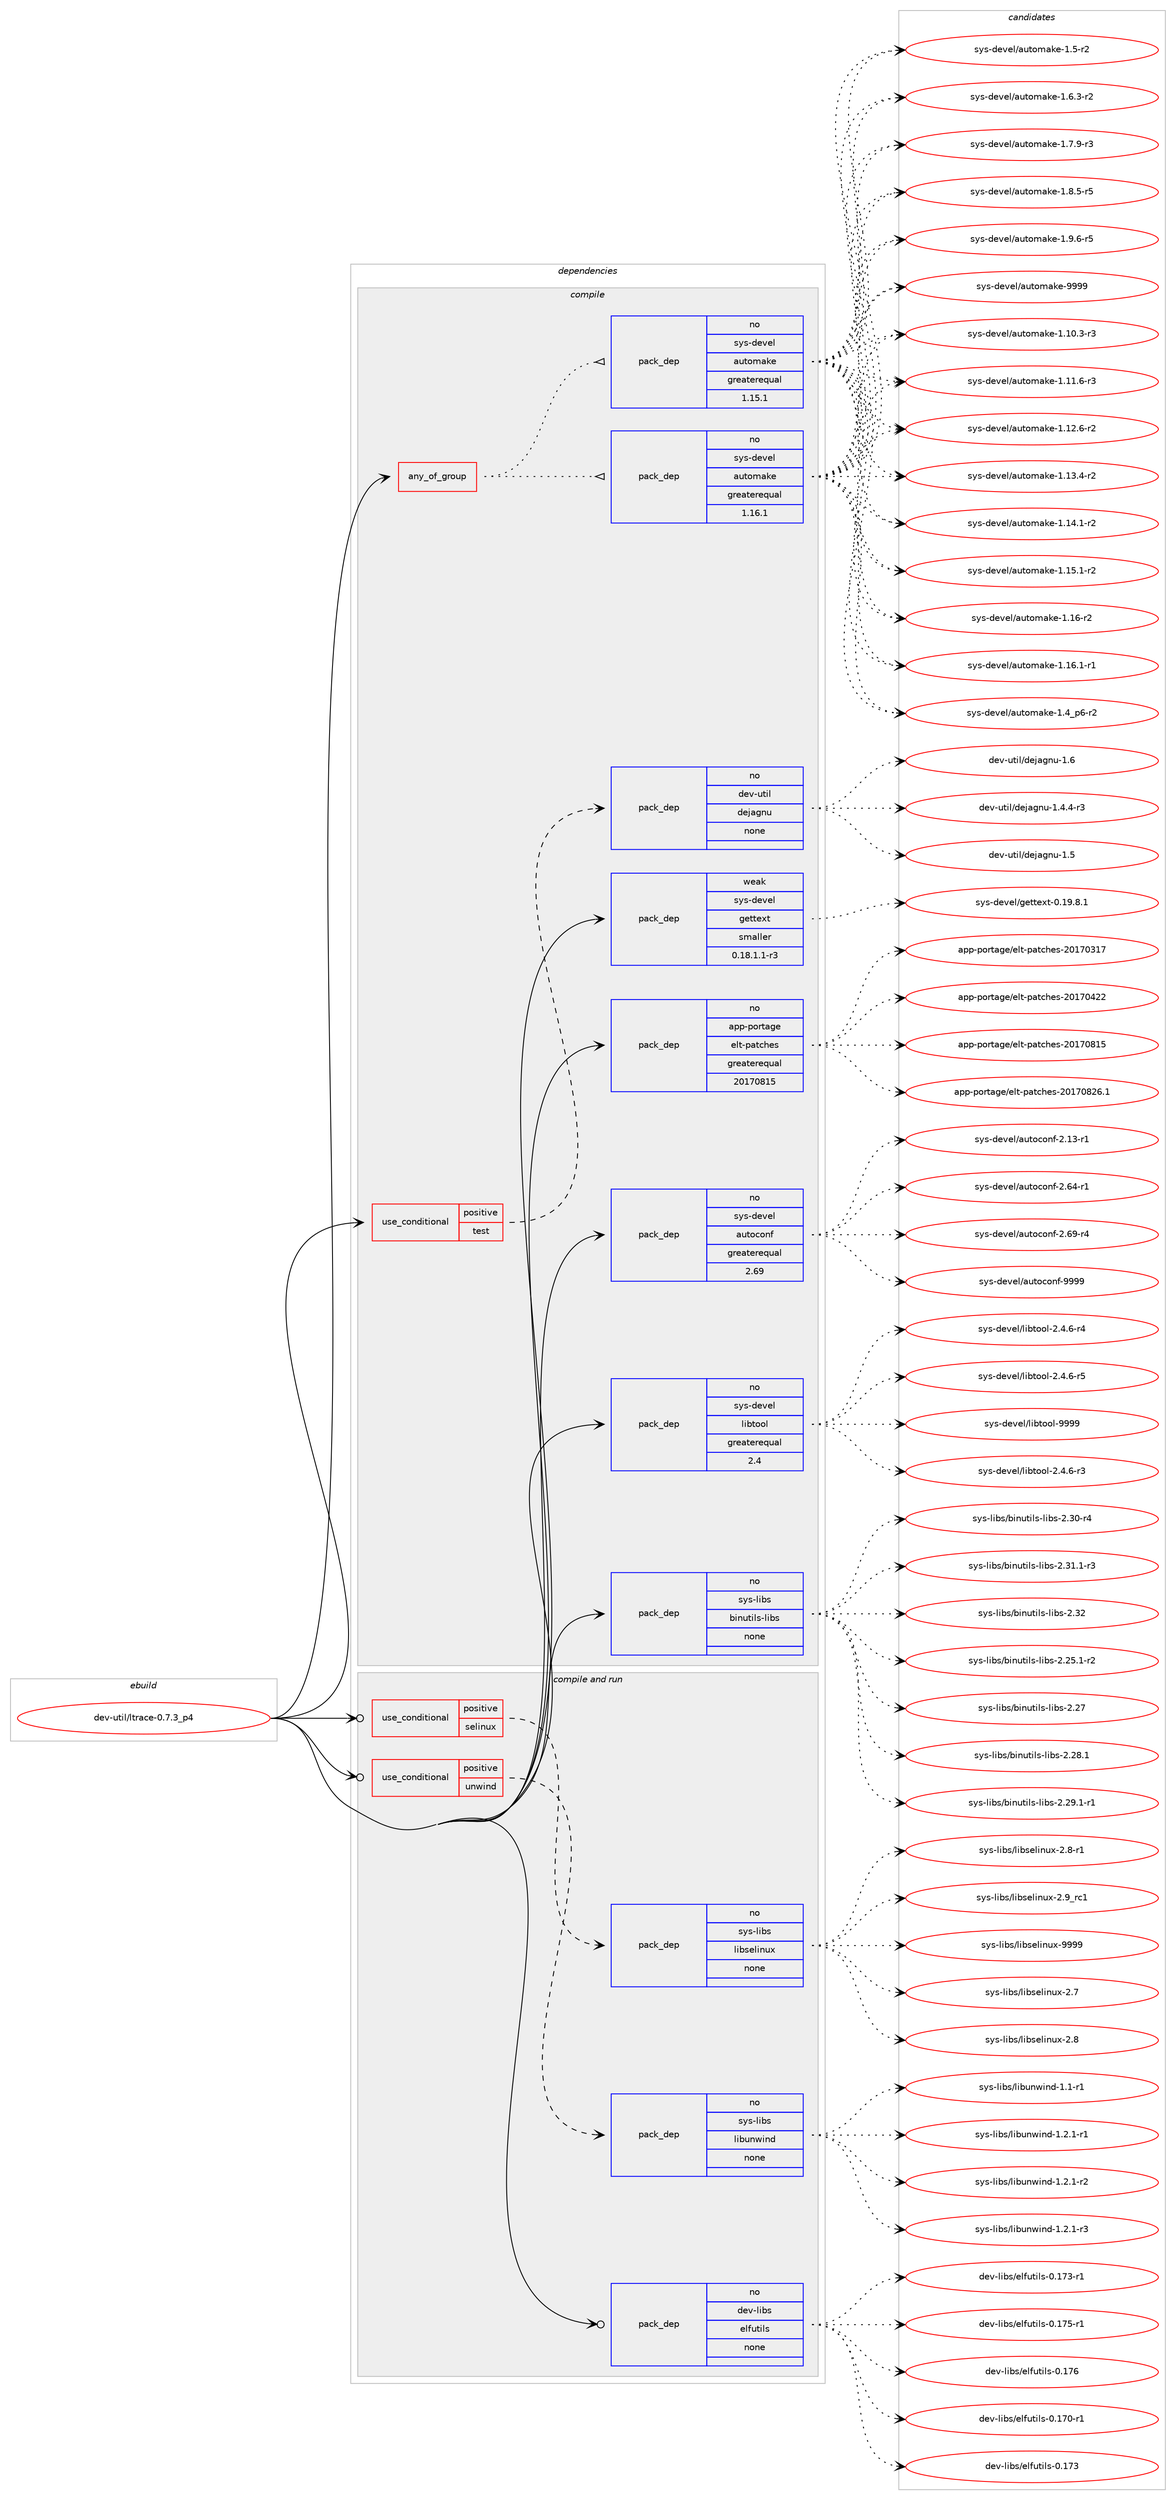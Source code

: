digraph prolog {

# *************
# Graph options
# *************

newrank=true;
concentrate=true;
compound=true;
graph [rankdir=LR,fontname=Helvetica,fontsize=10,ranksep=1.5];#, ranksep=2.5, nodesep=0.2];
edge  [arrowhead=vee];
node  [fontname=Helvetica,fontsize=10];

# **********
# The ebuild
# **********

subgraph cluster_leftcol {
color=gray;
rank=same;
label=<<i>ebuild</i>>;
id [label="dev-util/ltrace-0.7.3_p4", color=red, width=4, href="../dev-util/ltrace-0.7.3_p4.svg"];
}

# ****************
# The dependencies
# ****************

subgraph cluster_midcol {
color=gray;
label=<<i>dependencies</i>>;
subgraph cluster_compile {
fillcolor="#eeeeee";
style=filled;
label=<<i>compile</i>>;
subgraph any23084 {
dependency1547316 [label=<<TABLE BORDER="0" CELLBORDER="1" CELLSPACING="0" CELLPADDING="4"><TR><TD CELLPADDING="10">any_of_group</TD></TR></TABLE>>, shape=none, color=red];subgraph pack1098945 {
dependency1547317 [label=<<TABLE BORDER="0" CELLBORDER="1" CELLSPACING="0" CELLPADDING="4" WIDTH="220"><TR><TD ROWSPAN="6" CELLPADDING="30">pack_dep</TD></TR><TR><TD WIDTH="110">no</TD></TR><TR><TD>sys-devel</TD></TR><TR><TD>automake</TD></TR><TR><TD>greaterequal</TD></TR><TR><TD>1.16.1</TD></TR></TABLE>>, shape=none, color=blue];
}
dependency1547316:e -> dependency1547317:w [weight=20,style="dotted",arrowhead="oinv"];
subgraph pack1098946 {
dependency1547318 [label=<<TABLE BORDER="0" CELLBORDER="1" CELLSPACING="0" CELLPADDING="4" WIDTH="220"><TR><TD ROWSPAN="6" CELLPADDING="30">pack_dep</TD></TR><TR><TD WIDTH="110">no</TD></TR><TR><TD>sys-devel</TD></TR><TR><TD>automake</TD></TR><TR><TD>greaterequal</TD></TR><TR><TD>1.15.1</TD></TR></TABLE>>, shape=none, color=blue];
}
dependency1547316:e -> dependency1547318:w [weight=20,style="dotted",arrowhead="oinv"];
}
id:e -> dependency1547316:w [weight=20,style="solid",arrowhead="vee"];
subgraph cond424694 {
dependency1547319 [label=<<TABLE BORDER="0" CELLBORDER="1" CELLSPACING="0" CELLPADDING="4"><TR><TD ROWSPAN="3" CELLPADDING="10">use_conditional</TD></TR><TR><TD>positive</TD></TR><TR><TD>test</TD></TR></TABLE>>, shape=none, color=red];
subgraph pack1098947 {
dependency1547320 [label=<<TABLE BORDER="0" CELLBORDER="1" CELLSPACING="0" CELLPADDING="4" WIDTH="220"><TR><TD ROWSPAN="6" CELLPADDING="30">pack_dep</TD></TR><TR><TD WIDTH="110">no</TD></TR><TR><TD>dev-util</TD></TR><TR><TD>dejagnu</TD></TR><TR><TD>none</TD></TR><TR><TD></TD></TR></TABLE>>, shape=none, color=blue];
}
dependency1547319:e -> dependency1547320:w [weight=20,style="dashed",arrowhead="vee"];
}
id:e -> dependency1547319:w [weight=20,style="solid",arrowhead="vee"];
subgraph pack1098948 {
dependency1547321 [label=<<TABLE BORDER="0" CELLBORDER="1" CELLSPACING="0" CELLPADDING="4" WIDTH="220"><TR><TD ROWSPAN="6" CELLPADDING="30">pack_dep</TD></TR><TR><TD WIDTH="110">no</TD></TR><TR><TD>app-portage</TD></TR><TR><TD>elt-patches</TD></TR><TR><TD>greaterequal</TD></TR><TR><TD>20170815</TD></TR></TABLE>>, shape=none, color=blue];
}
id:e -> dependency1547321:w [weight=20,style="solid",arrowhead="vee"];
subgraph pack1098949 {
dependency1547322 [label=<<TABLE BORDER="0" CELLBORDER="1" CELLSPACING="0" CELLPADDING="4" WIDTH="220"><TR><TD ROWSPAN="6" CELLPADDING="30">pack_dep</TD></TR><TR><TD WIDTH="110">no</TD></TR><TR><TD>sys-devel</TD></TR><TR><TD>autoconf</TD></TR><TR><TD>greaterequal</TD></TR><TR><TD>2.69</TD></TR></TABLE>>, shape=none, color=blue];
}
id:e -> dependency1547322:w [weight=20,style="solid",arrowhead="vee"];
subgraph pack1098950 {
dependency1547323 [label=<<TABLE BORDER="0" CELLBORDER="1" CELLSPACING="0" CELLPADDING="4" WIDTH="220"><TR><TD ROWSPAN="6" CELLPADDING="30">pack_dep</TD></TR><TR><TD WIDTH="110">no</TD></TR><TR><TD>sys-devel</TD></TR><TR><TD>libtool</TD></TR><TR><TD>greaterequal</TD></TR><TR><TD>2.4</TD></TR></TABLE>>, shape=none, color=blue];
}
id:e -> dependency1547323:w [weight=20,style="solid",arrowhead="vee"];
subgraph pack1098951 {
dependency1547324 [label=<<TABLE BORDER="0" CELLBORDER="1" CELLSPACING="0" CELLPADDING="4" WIDTH="220"><TR><TD ROWSPAN="6" CELLPADDING="30">pack_dep</TD></TR><TR><TD WIDTH="110">no</TD></TR><TR><TD>sys-libs</TD></TR><TR><TD>binutils-libs</TD></TR><TR><TD>none</TD></TR><TR><TD></TD></TR></TABLE>>, shape=none, color=blue];
}
id:e -> dependency1547324:w [weight=20,style="solid",arrowhead="vee"];
subgraph pack1098952 {
dependency1547325 [label=<<TABLE BORDER="0" CELLBORDER="1" CELLSPACING="0" CELLPADDING="4" WIDTH="220"><TR><TD ROWSPAN="6" CELLPADDING="30">pack_dep</TD></TR><TR><TD WIDTH="110">weak</TD></TR><TR><TD>sys-devel</TD></TR><TR><TD>gettext</TD></TR><TR><TD>smaller</TD></TR><TR><TD>0.18.1.1-r3</TD></TR></TABLE>>, shape=none, color=blue];
}
id:e -> dependency1547325:w [weight=20,style="solid",arrowhead="vee"];
}
subgraph cluster_compileandrun {
fillcolor="#eeeeee";
style=filled;
label=<<i>compile and run</i>>;
subgraph cond424695 {
dependency1547326 [label=<<TABLE BORDER="0" CELLBORDER="1" CELLSPACING="0" CELLPADDING="4"><TR><TD ROWSPAN="3" CELLPADDING="10">use_conditional</TD></TR><TR><TD>positive</TD></TR><TR><TD>selinux</TD></TR></TABLE>>, shape=none, color=red];
subgraph pack1098953 {
dependency1547327 [label=<<TABLE BORDER="0" CELLBORDER="1" CELLSPACING="0" CELLPADDING="4" WIDTH="220"><TR><TD ROWSPAN="6" CELLPADDING="30">pack_dep</TD></TR><TR><TD WIDTH="110">no</TD></TR><TR><TD>sys-libs</TD></TR><TR><TD>libselinux</TD></TR><TR><TD>none</TD></TR><TR><TD></TD></TR></TABLE>>, shape=none, color=blue];
}
dependency1547326:e -> dependency1547327:w [weight=20,style="dashed",arrowhead="vee"];
}
id:e -> dependency1547326:w [weight=20,style="solid",arrowhead="odotvee"];
subgraph cond424696 {
dependency1547328 [label=<<TABLE BORDER="0" CELLBORDER="1" CELLSPACING="0" CELLPADDING="4"><TR><TD ROWSPAN="3" CELLPADDING="10">use_conditional</TD></TR><TR><TD>positive</TD></TR><TR><TD>unwind</TD></TR></TABLE>>, shape=none, color=red];
subgraph pack1098954 {
dependency1547329 [label=<<TABLE BORDER="0" CELLBORDER="1" CELLSPACING="0" CELLPADDING="4" WIDTH="220"><TR><TD ROWSPAN="6" CELLPADDING="30">pack_dep</TD></TR><TR><TD WIDTH="110">no</TD></TR><TR><TD>sys-libs</TD></TR><TR><TD>libunwind</TD></TR><TR><TD>none</TD></TR><TR><TD></TD></TR></TABLE>>, shape=none, color=blue];
}
dependency1547328:e -> dependency1547329:w [weight=20,style="dashed",arrowhead="vee"];
}
id:e -> dependency1547328:w [weight=20,style="solid",arrowhead="odotvee"];
subgraph pack1098955 {
dependency1547330 [label=<<TABLE BORDER="0" CELLBORDER="1" CELLSPACING="0" CELLPADDING="4" WIDTH="220"><TR><TD ROWSPAN="6" CELLPADDING="30">pack_dep</TD></TR><TR><TD WIDTH="110">no</TD></TR><TR><TD>dev-libs</TD></TR><TR><TD>elfutils</TD></TR><TR><TD>none</TD></TR><TR><TD></TD></TR></TABLE>>, shape=none, color=blue];
}
id:e -> dependency1547330:w [weight=20,style="solid",arrowhead="odotvee"];
}
subgraph cluster_run {
fillcolor="#eeeeee";
style=filled;
label=<<i>run</i>>;
}
}

# **************
# The candidates
# **************

subgraph cluster_choices {
rank=same;
color=gray;
label=<<i>candidates</i>>;

subgraph choice1098945 {
color=black;
nodesep=1;
choice11512111545100101118101108479711711611110997107101454946494846514511451 [label="sys-devel/automake-1.10.3-r3", color=red, width=4,href="../sys-devel/automake-1.10.3-r3.svg"];
choice11512111545100101118101108479711711611110997107101454946494946544511451 [label="sys-devel/automake-1.11.6-r3", color=red, width=4,href="../sys-devel/automake-1.11.6-r3.svg"];
choice11512111545100101118101108479711711611110997107101454946495046544511450 [label="sys-devel/automake-1.12.6-r2", color=red, width=4,href="../sys-devel/automake-1.12.6-r2.svg"];
choice11512111545100101118101108479711711611110997107101454946495146524511450 [label="sys-devel/automake-1.13.4-r2", color=red, width=4,href="../sys-devel/automake-1.13.4-r2.svg"];
choice11512111545100101118101108479711711611110997107101454946495246494511450 [label="sys-devel/automake-1.14.1-r2", color=red, width=4,href="../sys-devel/automake-1.14.1-r2.svg"];
choice11512111545100101118101108479711711611110997107101454946495346494511450 [label="sys-devel/automake-1.15.1-r2", color=red, width=4,href="../sys-devel/automake-1.15.1-r2.svg"];
choice1151211154510010111810110847971171161111099710710145494649544511450 [label="sys-devel/automake-1.16-r2", color=red, width=4,href="../sys-devel/automake-1.16-r2.svg"];
choice11512111545100101118101108479711711611110997107101454946495446494511449 [label="sys-devel/automake-1.16.1-r1", color=red, width=4,href="../sys-devel/automake-1.16.1-r1.svg"];
choice115121115451001011181011084797117116111109971071014549465295112544511450 [label="sys-devel/automake-1.4_p6-r2", color=red, width=4,href="../sys-devel/automake-1.4_p6-r2.svg"];
choice11512111545100101118101108479711711611110997107101454946534511450 [label="sys-devel/automake-1.5-r2", color=red, width=4,href="../sys-devel/automake-1.5-r2.svg"];
choice115121115451001011181011084797117116111109971071014549465446514511450 [label="sys-devel/automake-1.6.3-r2", color=red, width=4,href="../sys-devel/automake-1.6.3-r2.svg"];
choice115121115451001011181011084797117116111109971071014549465546574511451 [label="sys-devel/automake-1.7.9-r3", color=red, width=4,href="../sys-devel/automake-1.7.9-r3.svg"];
choice115121115451001011181011084797117116111109971071014549465646534511453 [label="sys-devel/automake-1.8.5-r5", color=red, width=4,href="../sys-devel/automake-1.8.5-r5.svg"];
choice115121115451001011181011084797117116111109971071014549465746544511453 [label="sys-devel/automake-1.9.6-r5", color=red, width=4,href="../sys-devel/automake-1.9.6-r5.svg"];
choice115121115451001011181011084797117116111109971071014557575757 [label="sys-devel/automake-9999", color=red, width=4,href="../sys-devel/automake-9999.svg"];
dependency1547317:e -> choice11512111545100101118101108479711711611110997107101454946494846514511451:w [style=dotted,weight="100"];
dependency1547317:e -> choice11512111545100101118101108479711711611110997107101454946494946544511451:w [style=dotted,weight="100"];
dependency1547317:e -> choice11512111545100101118101108479711711611110997107101454946495046544511450:w [style=dotted,weight="100"];
dependency1547317:e -> choice11512111545100101118101108479711711611110997107101454946495146524511450:w [style=dotted,weight="100"];
dependency1547317:e -> choice11512111545100101118101108479711711611110997107101454946495246494511450:w [style=dotted,weight="100"];
dependency1547317:e -> choice11512111545100101118101108479711711611110997107101454946495346494511450:w [style=dotted,weight="100"];
dependency1547317:e -> choice1151211154510010111810110847971171161111099710710145494649544511450:w [style=dotted,weight="100"];
dependency1547317:e -> choice11512111545100101118101108479711711611110997107101454946495446494511449:w [style=dotted,weight="100"];
dependency1547317:e -> choice115121115451001011181011084797117116111109971071014549465295112544511450:w [style=dotted,weight="100"];
dependency1547317:e -> choice11512111545100101118101108479711711611110997107101454946534511450:w [style=dotted,weight="100"];
dependency1547317:e -> choice115121115451001011181011084797117116111109971071014549465446514511450:w [style=dotted,weight="100"];
dependency1547317:e -> choice115121115451001011181011084797117116111109971071014549465546574511451:w [style=dotted,weight="100"];
dependency1547317:e -> choice115121115451001011181011084797117116111109971071014549465646534511453:w [style=dotted,weight="100"];
dependency1547317:e -> choice115121115451001011181011084797117116111109971071014549465746544511453:w [style=dotted,weight="100"];
dependency1547317:e -> choice115121115451001011181011084797117116111109971071014557575757:w [style=dotted,weight="100"];
}
subgraph choice1098946 {
color=black;
nodesep=1;
choice11512111545100101118101108479711711611110997107101454946494846514511451 [label="sys-devel/automake-1.10.3-r3", color=red, width=4,href="../sys-devel/automake-1.10.3-r3.svg"];
choice11512111545100101118101108479711711611110997107101454946494946544511451 [label="sys-devel/automake-1.11.6-r3", color=red, width=4,href="../sys-devel/automake-1.11.6-r3.svg"];
choice11512111545100101118101108479711711611110997107101454946495046544511450 [label="sys-devel/automake-1.12.6-r2", color=red, width=4,href="../sys-devel/automake-1.12.6-r2.svg"];
choice11512111545100101118101108479711711611110997107101454946495146524511450 [label="sys-devel/automake-1.13.4-r2", color=red, width=4,href="../sys-devel/automake-1.13.4-r2.svg"];
choice11512111545100101118101108479711711611110997107101454946495246494511450 [label="sys-devel/automake-1.14.1-r2", color=red, width=4,href="../sys-devel/automake-1.14.1-r2.svg"];
choice11512111545100101118101108479711711611110997107101454946495346494511450 [label="sys-devel/automake-1.15.1-r2", color=red, width=4,href="../sys-devel/automake-1.15.1-r2.svg"];
choice1151211154510010111810110847971171161111099710710145494649544511450 [label="sys-devel/automake-1.16-r2", color=red, width=4,href="../sys-devel/automake-1.16-r2.svg"];
choice11512111545100101118101108479711711611110997107101454946495446494511449 [label="sys-devel/automake-1.16.1-r1", color=red, width=4,href="../sys-devel/automake-1.16.1-r1.svg"];
choice115121115451001011181011084797117116111109971071014549465295112544511450 [label="sys-devel/automake-1.4_p6-r2", color=red, width=4,href="../sys-devel/automake-1.4_p6-r2.svg"];
choice11512111545100101118101108479711711611110997107101454946534511450 [label="sys-devel/automake-1.5-r2", color=red, width=4,href="../sys-devel/automake-1.5-r2.svg"];
choice115121115451001011181011084797117116111109971071014549465446514511450 [label="sys-devel/automake-1.6.3-r2", color=red, width=4,href="../sys-devel/automake-1.6.3-r2.svg"];
choice115121115451001011181011084797117116111109971071014549465546574511451 [label="sys-devel/automake-1.7.9-r3", color=red, width=4,href="../sys-devel/automake-1.7.9-r3.svg"];
choice115121115451001011181011084797117116111109971071014549465646534511453 [label="sys-devel/automake-1.8.5-r5", color=red, width=4,href="../sys-devel/automake-1.8.5-r5.svg"];
choice115121115451001011181011084797117116111109971071014549465746544511453 [label="sys-devel/automake-1.9.6-r5", color=red, width=4,href="../sys-devel/automake-1.9.6-r5.svg"];
choice115121115451001011181011084797117116111109971071014557575757 [label="sys-devel/automake-9999", color=red, width=4,href="../sys-devel/automake-9999.svg"];
dependency1547318:e -> choice11512111545100101118101108479711711611110997107101454946494846514511451:w [style=dotted,weight="100"];
dependency1547318:e -> choice11512111545100101118101108479711711611110997107101454946494946544511451:w [style=dotted,weight="100"];
dependency1547318:e -> choice11512111545100101118101108479711711611110997107101454946495046544511450:w [style=dotted,weight="100"];
dependency1547318:e -> choice11512111545100101118101108479711711611110997107101454946495146524511450:w [style=dotted,weight="100"];
dependency1547318:e -> choice11512111545100101118101108479711711611110997107101454946495246494511450:w [style=dotted,weight="100"];
dependency1547318:e -> choice11512111545100101118101108479711711611110997107101454946495346494511450:w [style=dotted,weight="100"];
dependency1547318:e -> choice1151211154510010111810110847971171161111099710710145494649544511450:w [style=dotted,weight="100"];
dependency1547318:e -> choice11512111545100101118101108479711711611110997107101454946495446494511449:w [style=dotted,weight="100"];
dependency1547318:e -> choice115121115451001011181011084797117116111109971071014549465295112544511450:w [style=dotted,weight="100"];
dependency1547318:e -> choice11512111545100101118101108479711711611110997107101454946534511450:w [style=dotted,weight="100"];
dependency1547318:e -> choice115121115451001011181011084797117116111109971071014549465446514511450:w [style=dotted,weight="100"];
dependency1547318:e -> choice115121115451001011181011084797117116111109971071014549465546574511451:w [style=dotted,weight="100"];
dependency1547318:e -> choice115121115451001011181011084797117116111109971071014549465646534511453:w [style=dotted,weight="100"];
dependency1547318:e -> choice115121115451001011181011084797117116111109971071014549465746544511453:w [style=dotted,weight="100"];
dependency1547318:e -> choice115121115451001011181011084797117116111109971071014557575757:w [style=dotted,weight="100"];
}
subgraph choice1098947 {
color=black;
nodesep=1;
choice1001011184511711610510847100101106971031101174549465246524511451 [label="dev-util/dejagnu-1.4.4-r3", color=red, width=4,href="../dev-util/dejagnu-1.4.4-r3.svg"];
choice10010111845117116105108471001011069710311011745494653 [label="dev-util/dejagnu-1.5", color=red, width=4,href="../dev-util/dejagnu-1.5.svg"];
choice10010111845117116105108471001011069710311011745494654 [label="dev-util/dejagnu-1.6", color=red, width=4,href="../dev-util/dejagnu-1.6.svg"];
dependency1547320:e -> choice1001011184511711610510847100101106971031101174549465246524511451:w [style=dotted,weight="100"];
dependency1547320:e -> choice10010111845117116105108471001011069710311011745494653:w [style=dotted,weight="100"];
dependency1547320:e -> choice10010111845117116105108471001011069710311011745494654:w [style=dotted,weight="100"];
}
subgraph choice1098948 {
color=black;
nodesep=1;
choice97112112451121111141169710310147101108116451129711699104101115455048495548514955 [label="app-portage/elt-patches-20170317", color=red, width=4,href="../app-portage/elt-patches-20170317.svg"];
choice97112112451121111141169710310147101108116451129711699104101115455048495548525050 [label="app-portage/elt-patches-20170422", color=red, width=4,href="../app-portage/elt-patches-20170422.svg"];
choice97112112451121111141169710310147101108116451129711699104101115455048495548564953 [label="app-portage/elt-patches-20170815", color=red, width=4,href="../app-portage/elt-patches-20170815.svg"];
choice971121124511211111411697103101471011081164511297116991041011154550484955485650544649 [label="app-portage/elt-patches-20170826.1", color=red, width=4,href="../app-portage/elt-patches-20170826.1.svg"];
dependency1547321:e -> choice97112112451121111141169710310147101108116451129711699104101115455048495548514955:w [style=dotted,weight="100"];
dependency1547321:e -> choice97112112451121111141169710310147101108116451129711699104101115455048495548525050:w [style=dotted,weight="100"];
dependency1547321:e -> choice97112112451121111141169710310147101108116451129711699104101115455048495548564953:w [style=dotted,weight="100"];
dependency1547321:e -> choice971121124511211111411697103101471011081164511297116991041011154550484955485650544649:w [style=dotted,weight="100"];
}
subgraph choice1098949 {
color=black;
nodesep=1;
choice1151211154510010111810110847971171161119911111010245504649514511449 [label="sys-devel/autoconf-2.13-r1", color=red, width=4,href="../sys-devel/autoconf-2.13-r1.svg"];
choice1151211154510010111810110847971171161119911111010245504654524511449 [label="sys-devel/autoconf-2.64-r1", color=red, width=4,href="../sys-devel/autoconf-2.64-r1.svg"];
choice1151211154510010111810110847971171161119911111010245504654574511452 [label="sys-devel/autoconf-2.69-r4", color=red, width=4,href="../sys-devel/autoconf-2.69-r4.svg"];
choice115121115451001011181011084797117116111991111101024557575757 [label="sys-devel/autoconf-9999", color=red, width=4,href="../sys-devel/autoconf-9999.svg"];
dependency1547322:e -> choice1151211154510010111810110847971171161119911111010245504649514511449:w [style=dotted,weight="100"];
dependency1547322:e -> choice1151211154510010111810110847971171161119911111010245504654524511449:w [style=dotted,weight="100"];
dependency1547322:e -> choice1151211154510010111810110847971171161119911111010245504654574511452:w [style=dotted,weight="100"];
dependency1547322:e -> choice115121115451001011181011084797117116111991111101024557575757:w [style=dotted,weight="100"];
}
subgraph choice1098950 {
color=black;
nodesep=1;
choice1151211154510010111810110847108105981161111111084550465246544511451 [label="sys-devel/libtool-2.4.6-r3", color=red, width=4,href="../sys-devel/libtool-2.4.6-r3.svg"];
choice1151211154510010111810110847108105981161111111084550465246544511452 [label="sys-devel/libtool-2.4.6-r4", color=red, width=4,href="../sys-devel/libtool-2.4.6-r4.svg"];
choice1151211154510010111810110847108105981161111111084550465246544511453 [label="sys-devel/libtool-2.4.6-r5", color=red, width=4,href="../sys-devel/libtool-2.4.6-r5.svg"];
choice1151211154510010111810110847108105981161111111084557575757 [label="sys-devel/libtool-9999", color=red, width=4,href="../sys-devel/libtool-9999.svg"];
dependency1547323:e -> choice1151211154510010111810110847108105981161111111084550465246544511451:w [style=dotted,weight="100"];
dependency1547323:e -> choice1151211154510010111810110847108105981161111111084550465246544511452:w [style=dotted,weight="100"];
dependency1547323:e -> choice1151211154510010111810110847108105981161111111084550465246544511453:w [style=dotted,weight="100"];
dependency1547323:e -> choice1151211154510010111810110847108105981161111111084557575757:w [style=dotted,weight="100"];
}
subgraph choice1098951 {
color=black;
nodesep=1;
choice115121115451081059811547981051101171161051081154510810598115455046505346494511450 [label="sys-libs/binutils-libs-2.25.1-r2", color=red, width=4,href="../sys-libs/binutils-libs-2.25.1-r2.svg"];
choice1151211154510810598115479810511011711610510811545108105981154550465055 [label="sys-libs/binutils-libs-2.27", color=red, width=4,href="../sys-libs/binutils-libs-2.27.svg"];
choice11512111545108105981154798105110117116105108115451081059811545504650564649 [label="sys-libs/binutils-libs-2.28.1", color=red, width=4,href="../sys-libs/binutils-libs-2.28.1.svg"];
choice115121115451081059811547981051101171161051081154510810598115455046505746494511449 [label="sys-libs/binutils-libs-2.29.1-r1", color=red, width=4,href="../sys-libs/binutils-libs-2.29.1-r1.svg"];
choice11512111545108105981154798105110117116105108115451081059811545504651484511452 [label="sys-libs/binutils-libs-2.30-r4", color=red, width=4,href="../sys-libs/binutils-libs-2.30-r4.svg"];
choice115121115451081059811547981051101171161051081154510810598115455046514946494511451 [label="sys-libs/binutils-libs-2.31.1-r3", color=red, width=4,href="../sys-libs/binutils-libs-2.31.1-r3.svg"];
choice1151211154510810598115479810511011711610510811545108105981154550465150 [label="sys-libs/binutils-libs-2.32", color=red, width=4,href="../sys-libs/binutils-libs-2.32.svg"];
dependency1547324:e -> choice115121115451081059811547981051101171161051081154510810598115455046505346494511450:w [style=dotted,weight="100"];
dependency1547324:e -> choice1151211154510810598115479810511011711610510811545108105981154550465055:w [style=dotted,weight="100"];
dependency1547324:e -> choice11512111545108105981154798105110117116105108115451081059811545504650564649:w [style=dotted,weight="100"];
dependency1547324:e -> choice115121115451081059811547981051101171161051081154510810598115455046505746494511449:w [style=dotted,weight="100"];
dependency1547324:e -> choice11512111545108105981154798105110117116105108115451081059811545504651484511452:w [style=dotted,weight="100"];
dependency1547324:e -> choice115121115451081059811547981051101171161051081154510810598115455046514946494511451:w [style=dotted,weight="100"];
dependency1547324:e -> choice1151211154510810598115479810511011711610510811545108105981154550465150:w [style=dotted,weight="100"];
}
subgraph choice1098952 {
color=black;
nodesep=1;
choice1151211154510010111810110847103101116116101120116454846495746564649 [label="sys-devel/gettext-0.19.8.1", color=red, width=4,href="../sys-devel/gettext-0.19.8.1.svg"];
dependency1547325:e -> choice1151211154510010111810110847103101116116101120116454846495746564649:w [style=dotted,weight="100"];
}
subgraph choice1098953 {
color=black;
nodesep=1;
choice1151211154510810598115471081059811510110810511011712045504655 [label="sys-libs/libselinux-2.7", color=red, width=4,href="../sys-libs/libselinux-2.7.svg"];
choice1151211154510810598115471081059811510110810511011712045504656 [label="sys-libs/libselinux-2.8", color=red, width=4,href="../sys-libs/libselinux-2.8.svg"];
choice11512111545108105981154710810598115101108105110117120455046564511449 [label="sys-libs/libselinux-2.8-r1", color=red, width=4,href="../sys-libs/libselinux-2.8-r1.svg"];
choice1151211154510810598115471081059811510110810511011712045504657951149949 [label="sys-libs/libselinux-2.9_rc1", color=red, width=4,href="../sys-libs/libselinux-2.9_rc1.svg"];
choice115121115451081059811547108105981151011081051101171204557575757 [label="sys-libs/libselinux-9999", color=red, width=4,href="../sys-libs/libselinux-9999.svg"];
dependency1547327:e -> choice1151211154510810598115471081059811510110810511011712045504655:w [style=dotted,weight="100"];
dependency1547327:e -> choice1151211154510810598115471081059811510110810511011712045504656:w [style=dotted,weight="100"];
dependency1547327:e -> choice11512111545108105981154710810598115101108105110117120455046564511449:w [style=dotted,weight="100"];
dependency1547327:e -> choice1151211154510810598115471081059811510110810511011712045504657951149949:w [style=dotted,weight="100"];
dependency1547327:e -> choice115121115451081059811547108105981151011081051101171204557575757:w [style=dotted,weight="100"];
}
subgraph choice1098954 {
color=black;
nodesep=1;
choice11512111545108105981154710810598117110119105110100454946494511449 [label="sys-libs/libunwind-1.1-r1", color=red, width=4,href="../sys-libs/libunwind-1.1-r1.svg"];
choice115121115451081059811547108105981171101191051101004549465046494511449 [label="sys-libs/libunwind-1.2.1-r1", color=red, width=4,href="../sys-libs/libunwind-1.2.1-r1.svg"];
choice115121115451081059811547108105981171101191051101004549465046494511450 [label="sys-libs/libunwind-1.2.1-r2", color=red, width=4,href="../sys-libs/libunwind-1.2.1-r2.svg"];
choice115121115451081059811547108105981171101191051101004549465046494511451 [label="sys-libs/libunwind-1.2.1-r3", color=red, width=4,href="../sys-libs/libunwind-1.2.1-r3.svg"];
dependency1547329:e -> choice11512111545108105981154710810598117110119105110100454946494511449:w [style=dotted,weight="100"];
dependency1547329:e -> choice115121115451081059811547108105981171101191051101004549465046494511449:w [style=dotted,weight="100"];
dependency1547329:e -> choice115121115451081059811547108105981171101191051101004549465046494511450:w [style=dotted,weight="100"];
dependency1547329:e -> choice115121115451081059811547108105981171101191051101004549465046494511451:w [style=dotted,weight="100"];
}
subgraph choice1098955 {
color=black;
nodesep=1;
choice1001011184510810598115471011081021171161051081154548464955484511449 [label="dev-libs/elfutils-0.170-r1", color=red, width=4,href="../dev-libs/elfutils-0.170-r1.svg"];
choice100101118451081059811547101108102117116105108115454846495551 [label="dev-libs/elfutils-0.173", color=red, width=4,href="../dev-libs/elfutils-0.173.svg"];
choice1001011184510810598115471011081021171161051081154548464955514511449 [label="dev-libs/elfutils-0.173-r1", color=red, width=4,href="../dev-libs/elfutils-0.173-r1.svg"];
choice1001011184510810598115471011081021171161051081154548464955534511449 [label="dev-libs/elfutils-0.175-r1", color=red, width=4,href="../dev-libs/elfutils-0.175-r1.svg"];
choice100101118451081059811547101108102117116105108115454846495554 [label="dev-libs/elfutils-0.176", color=red, width=4,href="../dev-libs/elfutils-0.176.svg"];
dependency1547330:e -> choice1001011184510810598115471011081021171161051081154548464955484511449:w [style=dotted,weight="100"];
dependency1547330:e -> choice100101118451081059811547101108102117116105108115454846495551:w [style=dotted,weight="100"];
dependency1547330:e -> choice1001011184510810598115471011081021171161051081154548464955514511449:w [style=dotted,weight="100"];
dependency1547330:e -> choice1001011184510810598115471011081021171161051081154548464955534511449:w [style=dotted,weight="100"];
dependency1547330:e -> choice100101118451081059811547101108102117116105108115454846495554:w [style=dotted,weight="100"];
}
}

}
